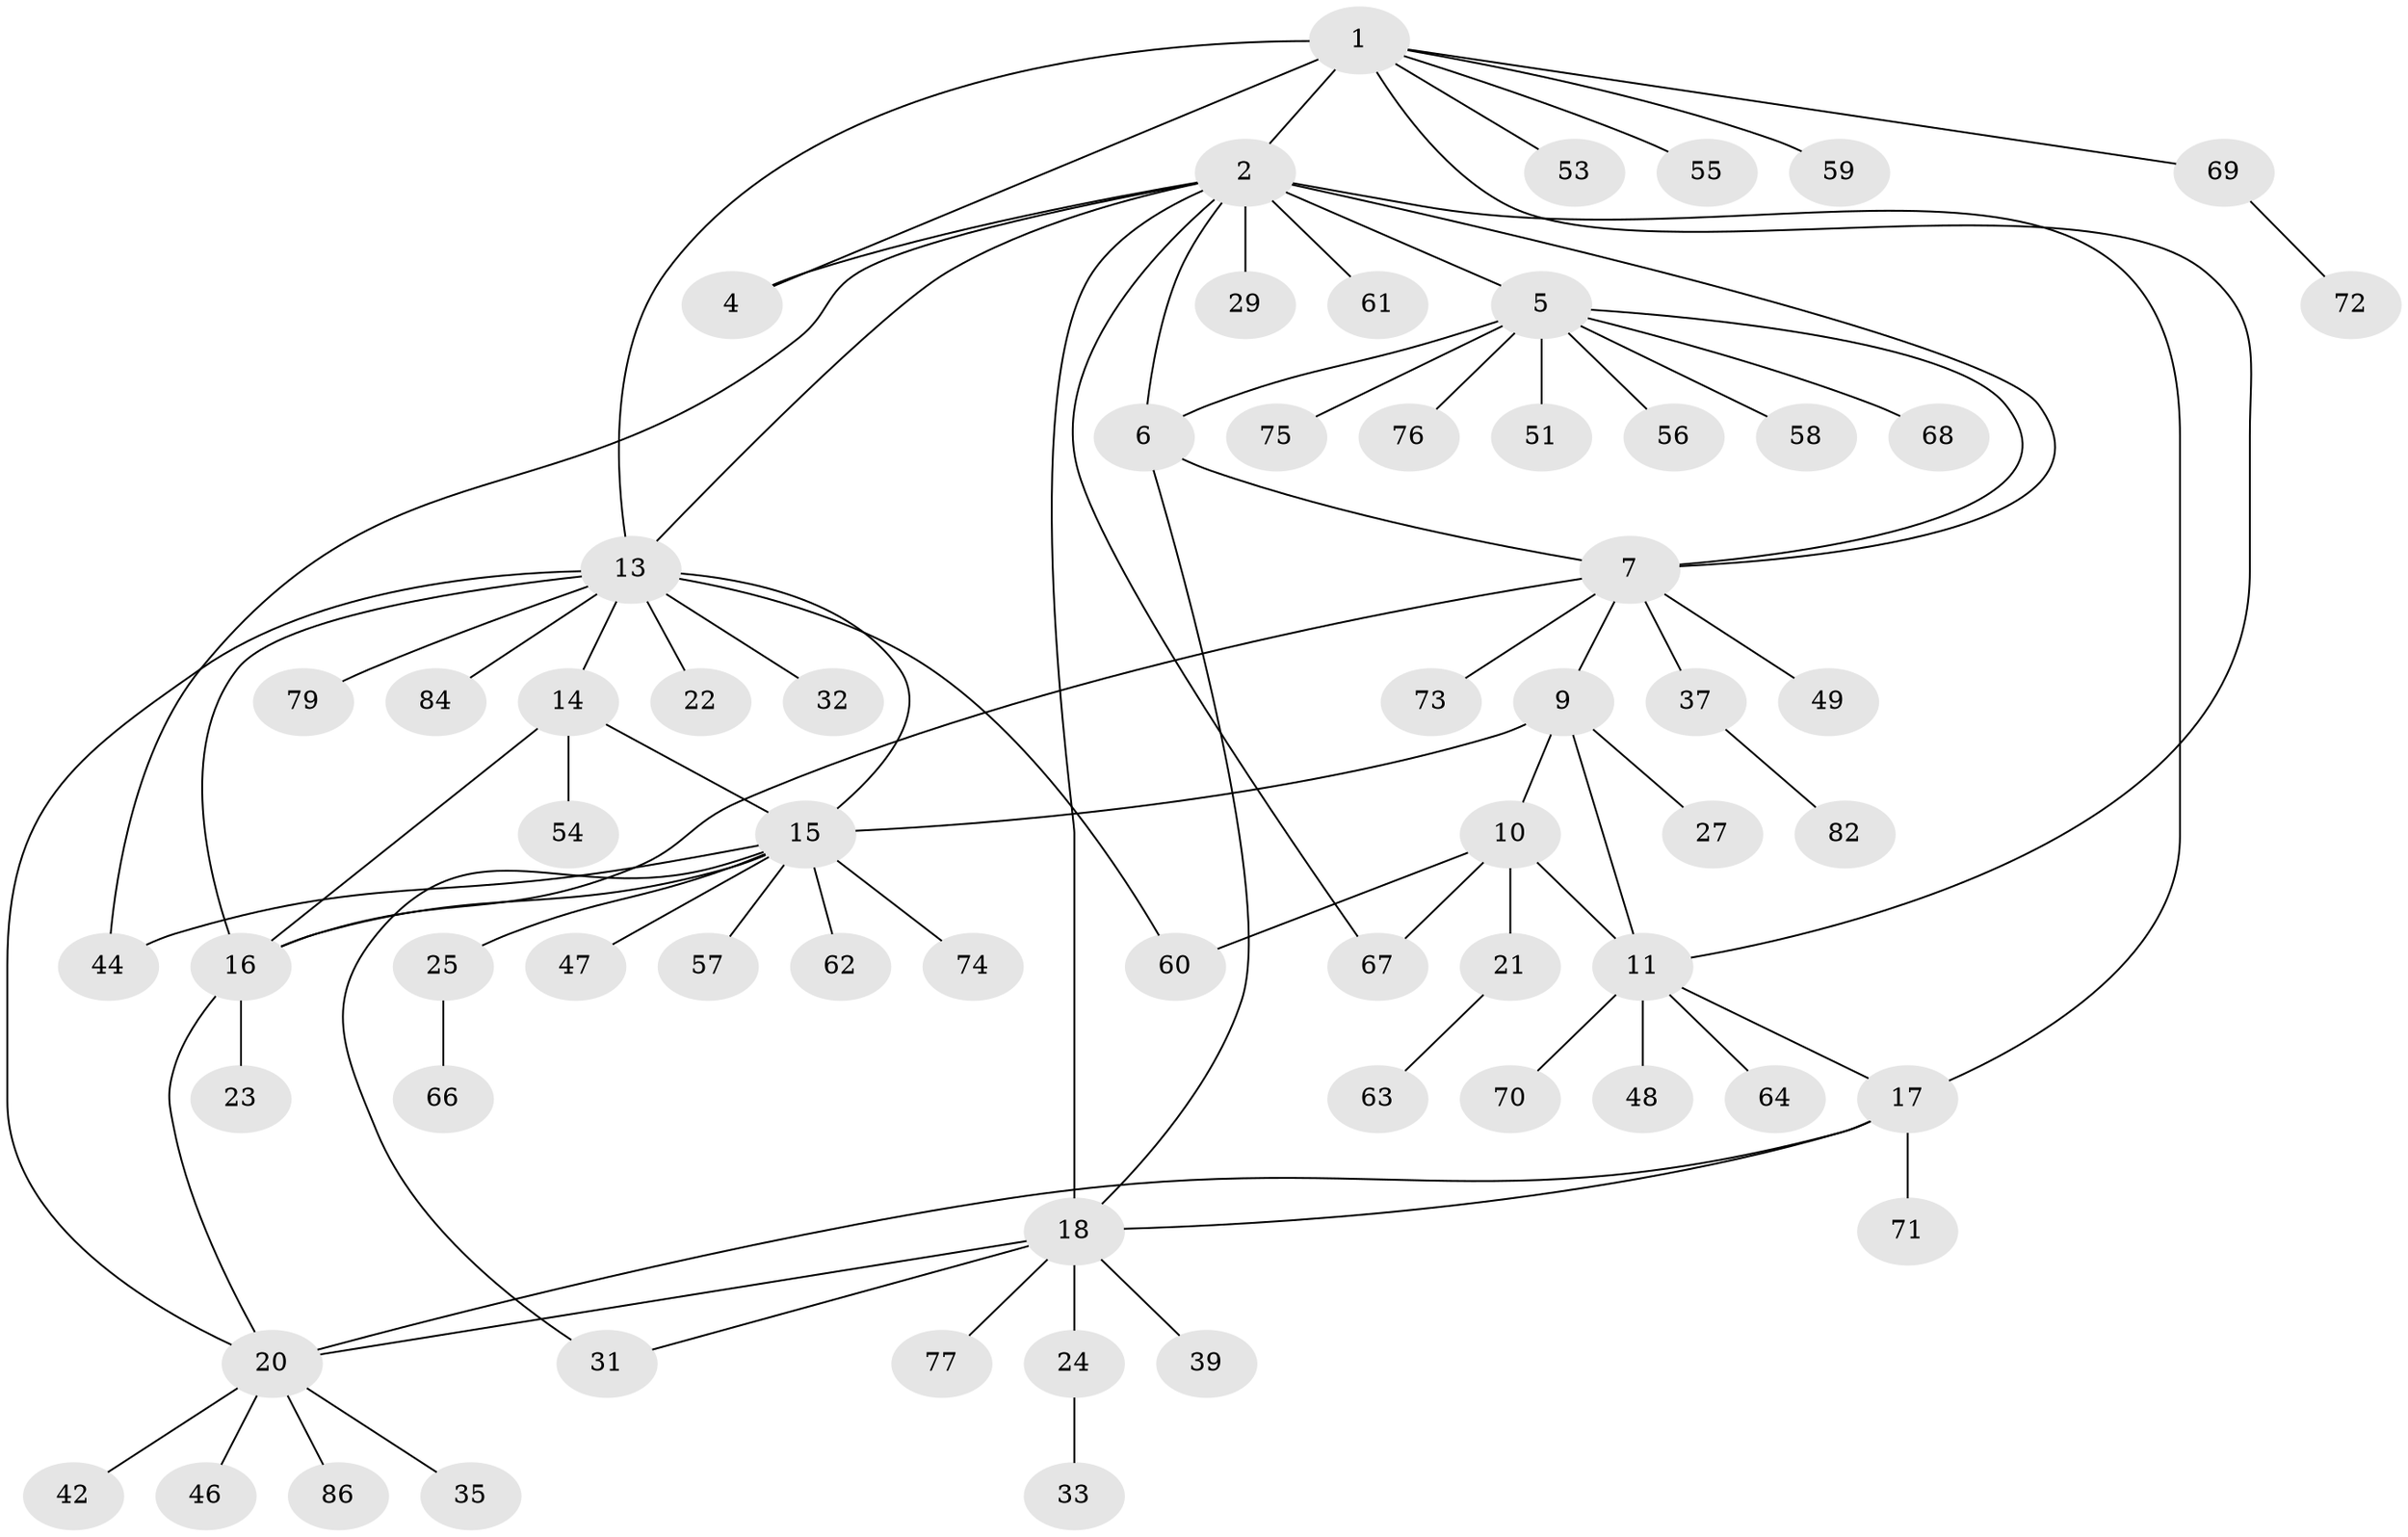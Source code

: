 // original degree distribution, {6: 0.023255813953488372, 10: 0.023255813953488372, 4: 0.03488372093023256, 5: 0.05813953488372093, 8: 0.011627906976744186, 7: 0.03488372093023256, 9: 0.023255813953488372, 11: 0.023255813953488372, 3: 0.03488372093023256, 1: 0.5465116279069767, 2: 0.18604651162790697}
// Generated by graph-tools (version 1.1) at 2025/11/02/27/25 16:11:33]
// undirected, 64 vertices, 85 edges
graph export_dot {
graph [start="1"]
  node [color=gray90,style=filled];
  1 [super="+3"];
  2 [super="+8"];
  4 [super="+40"];
  5 [super="+78"];
  6 [super="+36"];
  7;
  9 [super="+34"];
  10 [super="+12"];
  11 [super="+26"];
  13 [super="+45"];
  14;
  15 [super="+41"];
  16 [super="+38"];
  17 [super="+28"];
  18 [super="+19"];
  20 [super="+50"];
  21 [super="+43"];
  22;
  23;
  24;
  25 [super="+30"];
  27;
  29;
  31;
  32;
  33;
  35;
  37;
  39;
  42;
  44 [super="+65"];
  46;
  47;
  48;
  49;
  51 [super="+52"];
  53 [super="+85"];
  54 [super="+81"];
  55;
  56 [super="+80"];
  57;
  58;
  59;
  60;
  61;
  62;
  63 [super="+83"];
  64;
  66;
  67;
  68;
  69;
  70;
  71;
  72;
  73;
  74;
  75;
  76;
  77;
  79;
  82;
  84;
  86;
  1 -- 2 [weight=2];
  1 -- 4 [weight=2];
  1 -- 11;
  1 -- 59;
  1 -- 69;
  1 -- 53;
  1 -- 55;
  1 -- 13;
  2 -- 4;
  2 -- 13;
  2 -- 18;
  2 -- 29;
  2 -- 61;
  2 -- 67;
  2 -- 17;
  2 -- 5;
  2 -- 6;
  2 -- 7;
  2 -- 44;
  5 -- 6;
  5 -- 7;
  5 -- 51;
  5 -- 56;
  5 -- 58;
  5 -- 68;
  5 -- 75;
  5 -- 76;
  6 -- 7;
  6 -- 18;
  7 -- 9;
  7 -- 16;
  7 -- 37;
  7 -- 49;
  7 -- 73;
  9 -- 10 [weight=2];
  9 -- 11;
  9 -- 15;
  9 -- 27;
  10 -- 11 [weight=2];
  10 -- 60;
  10 -- 67;
  10 -- 21;
  11 -- 17;
  11 -- 48;
  11 -- 64;
  11 -- 70;
  13 -- 14;
  13 -- 15;
  13 -- 16;
  13 -- 20;
  13 -- 22;
  13 -- 32;
  13 -- 60;
  13 -- 79;
  13 -- 84;
  14 -- 15;
  14 -- 16;
  14 -- 54;
  15 -- 16;
  15 -- 25;
  15 -- 31;
  15 -- 44;
  15 -- 57;
  15 -- 62;
  15 -- 74;
  15 -- 47;
  16 -- 23;
  16 -- 20;
  17 -- 18 [weight=2];
  17 -- 20;
  17 -- 71;
  18 -- 20 [weight=2];
  18 -- 24;
  18 -- 77;
  18 -- 39;
  18 -- 31;
  20 -- 35;
  20 -- 42;
  20 -- 46;
  20 -- 86;
  21 -- 63;
  24 -- 33;
  25 -- 66;
  37 -- 82;
  69 -- 72;
}
